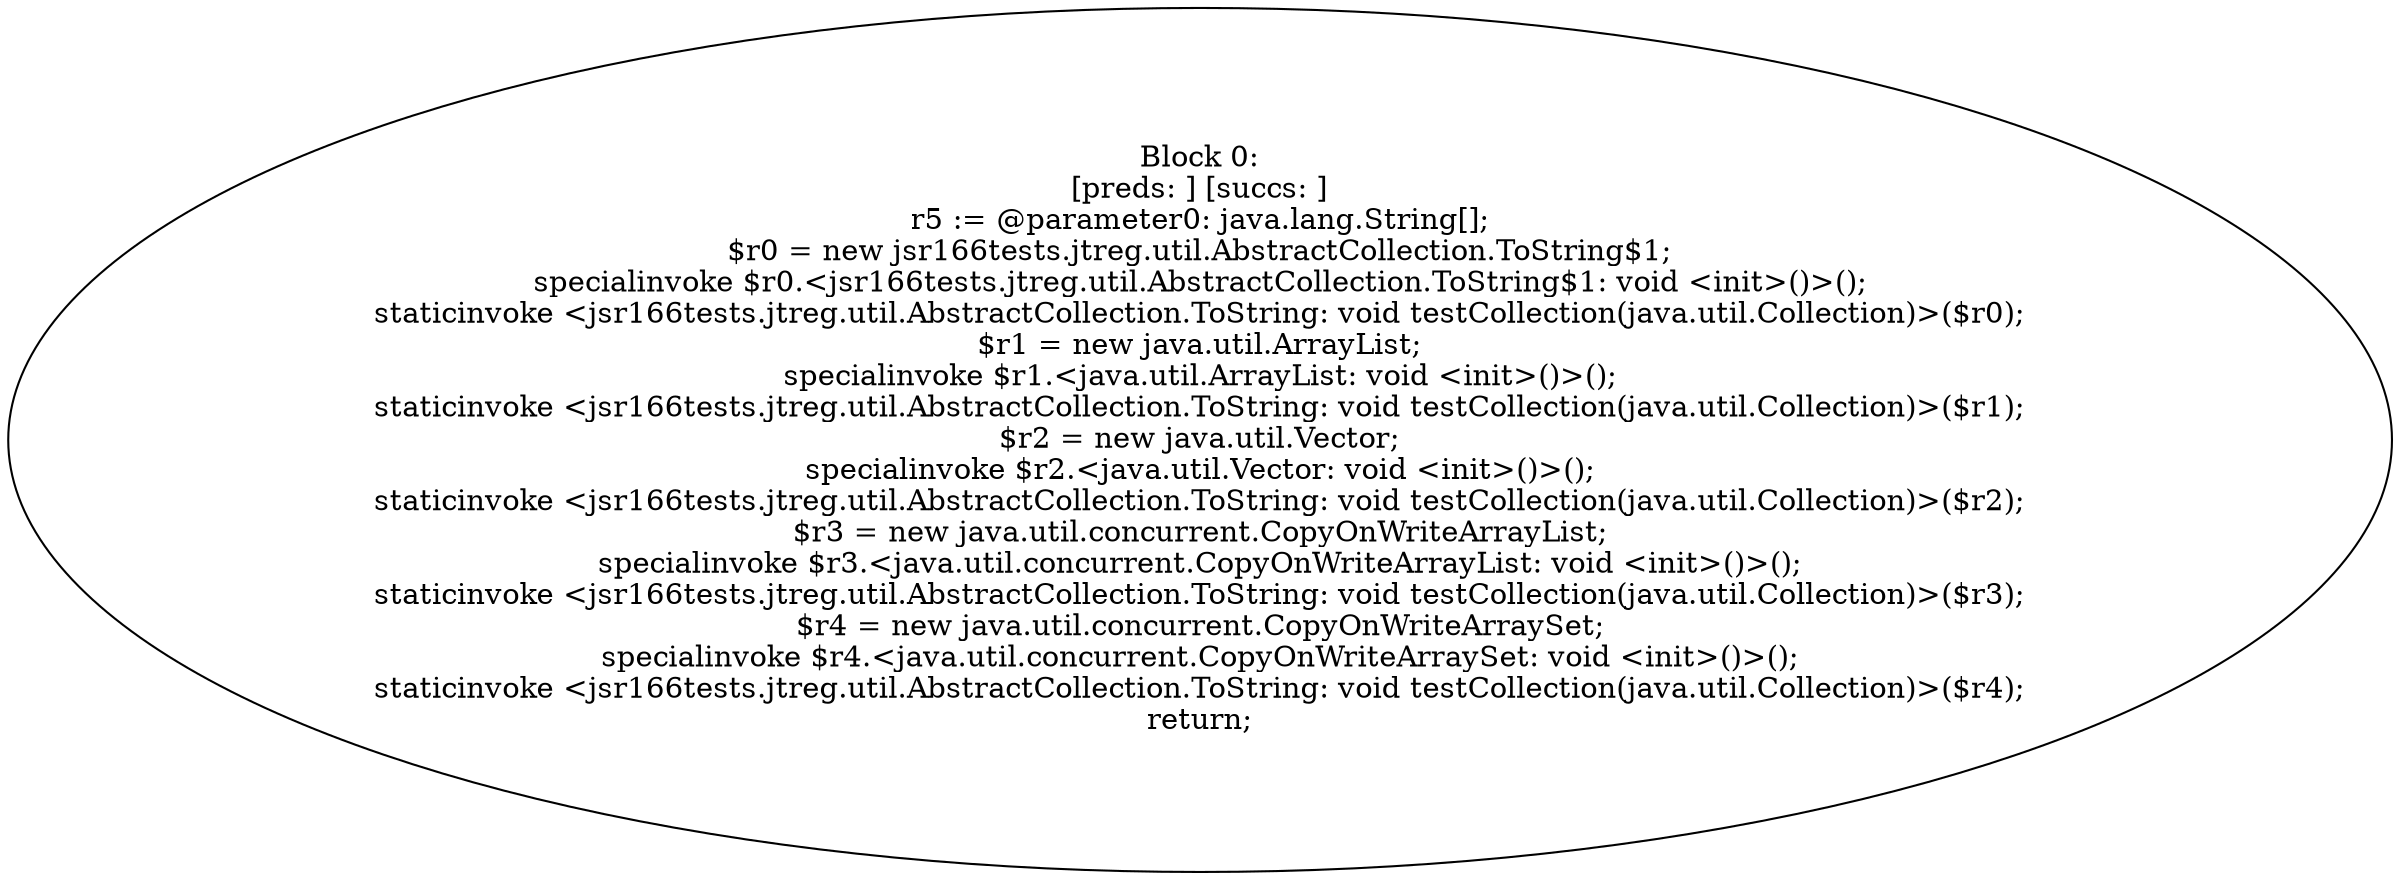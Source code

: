 digraph "unitGraph" {
    "Block 0:
[preds: ] [succs: ]
r5 := @parameter0: java.lang.String[];
$r0 = new jsr166tests.jtreg.util.AbstractCollection.ToString$1;
specialinvoke $r0.<jsr166tests.jtreg.util.AbstractCollection.ToString$1: void <init>()>();
staticinvoke <jsr166tests.jtreg.util.AbstractCollection.ToString: void testCollection(java.util.Collection)>($r0);
$r1 = new java.util.ArrayList;
specialinvoke $r1.<java.util.ArrayList: void <init>()>();
staticinvoke <jsr166tests.jtreg.util.AbstractCollection.ToString: void testCollection(java.util.Collection)>($r1);
$r2 = new java.util.Vector;
specialinvoke $r2.<java.util.Vector: void <init>()>();
staticinvoke <jsr166tests.jtreg.util.AbstractCollection.ToString: void testCollection(java.util.Collection)>($r2);
$r3 = new java.util.concurrent.CopyOnWriteArrayList;
specialinvoke $r3.<java.util.concurrent.CopyOnWriteArrayList: void <init>()>();
staticinvoke <jsr166tests.jtreg.util.AbstractCollection.ToString: void testCollection(java.util.Collection)>($r3);
$r4 = new java.util.concurrent.CopyOnWriteArraySet;
specialinvoke $r4.<java.util.concurrent.CopyOnWriteArraySet: void <init>()>();
staticinvoke <jsr166tests.jtreg.util.AbstractCollection.ToString: void testCollection(java.util.Collection)>($r4);
return;
"
}
